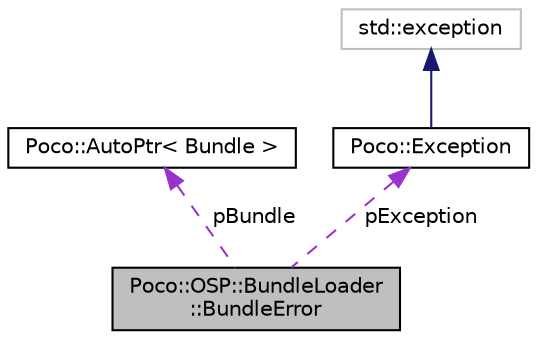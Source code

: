digraph "Poco::OSP::BundleLoader::BundleError"
{
 // LATEX_PDF_SIZE
  edge [fontname="Helvetica",fontsize="10",labelfontname="Helvetica",labelfontsize="10"];
  node [fontname="Helvetica",fontsize="10",shape=record];
  Node1 [label="Poco::OSP::BundleLoader\l::BundleError",height=0.2,width=0.4,color="black", fillcolor="grey75", style="filled", fontcolor="black",tooltip=" "];
  Node2 -> Node1 [dir="back",color="darkorchid3",fontsize="10",style="dashed",label=" pBundle" ,fontname="Helvetica"];
  Node2 [label="Poco::AutoPtr\< Bundle \>",height=0.2,width=0.4,color="black", fillcolor="white", style="filled",URL="$classPoco_1_1AutoPtr.html",tooltip=" "];
  Node3 -> Node1 [dir="back",color="darkorchid3",fontsize="10",style="dashed",label=" pException" ,fontname="Helvetica"];
  Node3 [label="Poco::Exception",height=0.2,width=0.4,color="black", fillcolor="white", style="filled",URL="$classPoco_1_1Exception.html",tooltip=" "];
  Node4 -> Node3 [dir="back",color="midnightblue",fontsize="10",style="solid",fontname="Helvetica"];
  Node4 [label="std::exception",height=0.2,width=0.4,color="grey75", fillcolor="white", style="filled",tooltip=" "];
}
